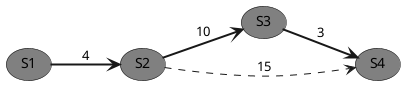 @startuml
skinparam monochrome true
left to right direction

'title Graph 2\nmin. cost = 17

(S1)    #Grey
(S1) ==> (S2) : 4

(S2)    #Grey
(S3)    #Grey
(S2) ==> (S3) : 10
(S2) ..> (S4) : 15

(S4)    #Grey
(S3) ==> (S4) : 3

@enduml
